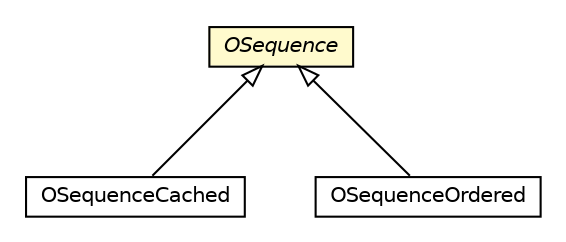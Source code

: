 #!/usr/local/bin/dot
#
# Class diagram 
# Generated by UMLGraph version R5_6-24-gf6e263 (http://www.umlgraph.org/)
#

digraph G {
	edge [fontname="Helvetica",fontsize=10,labelfontname="Helvetica",labelfontsize=10];
	node [fontname="Helvetica",fontsize=10,shape=plaintext];
	nodesep=0.25;
	ranksep=0.5;
	// com.orientechnologies.orient.core.metadata.sequence.OSequenceCached
	c3652173 [label=<<table title="com.orientechnologies.orient.core.metadata.sequence.OSequenceCached" border="0" cellborder="1" cellspacing="0" cellpadding="2" port="p" href="./OSequenceCached.html">
		<tr><td><table border="0" cellspacing="0" cellpadding="1">
<tr><td align="center" balign="center"> OSequenceCached </td></tr>
		</table></td></tr>
		</table>>, URL="./OSequenceCached.html", fontname="Helvetica", fontcolor="black", fontsize=10.0];
	// com.orientechnologies.orient.core.metadata.sequence.OSequenceOrdered
	c3652174 [label=<<table title="com.orientechnologies.orient.core.metadata.sequence.OSequenceOrdered" border="0" cellborder="1" cellspacing="0" cellpadding="2" port="p" href="./OSequenceOrdered.html">
		<tr><td><table border="0" cellspacing="0" cellpadding="1">
<tr><td align="center" balign="center"> OSequenceOrdered </td></tr>
		</table></td></tr>
		</table>>, URL="./OSequenceOrdered.html", fontname="Helvetica", fontcolor="black", fontsize=10.0];
	// com.orientechnologies.orient.core.metadata.sequence.OSequence
	c3652177 [label=<<table title="com.orientechnologies.orient.core.metadata.sequence.OSequence" border="0" cellborder="1" cellspacing="0" cellpadding="2" port="p" bgcolor="lemonChiffon" href="./OSequence.html">
		<tr><td><table border="0" cellspacing="0" cellpadding="1">
<tr><td align="center" balign="center"><font face="Helvetica-Oblique"> OSequence </font></td></tr>
		</table></td></tr>
		</table>>, URL="./OSequence.html", fontname="Helvetica", fontcolor="black", fontsize=10.0];
	//com.orientechnologies.orient.core.metadata.sequence.OSequenceCached extends com.orientechnologies.orient.core.metadata.sequence.OSequence
	c3652177:p -> c3652173:p [dir=back,arrowtail=empty];
	//com.orientechnologies.orient.core.metadata.sequence.OSequenceOrdered extends com.orientechnologies.orient.core.metadata.sequence.OSequence
	c3652177:p -> c3652174:p [dir=back,arrowtail=empty];
}

